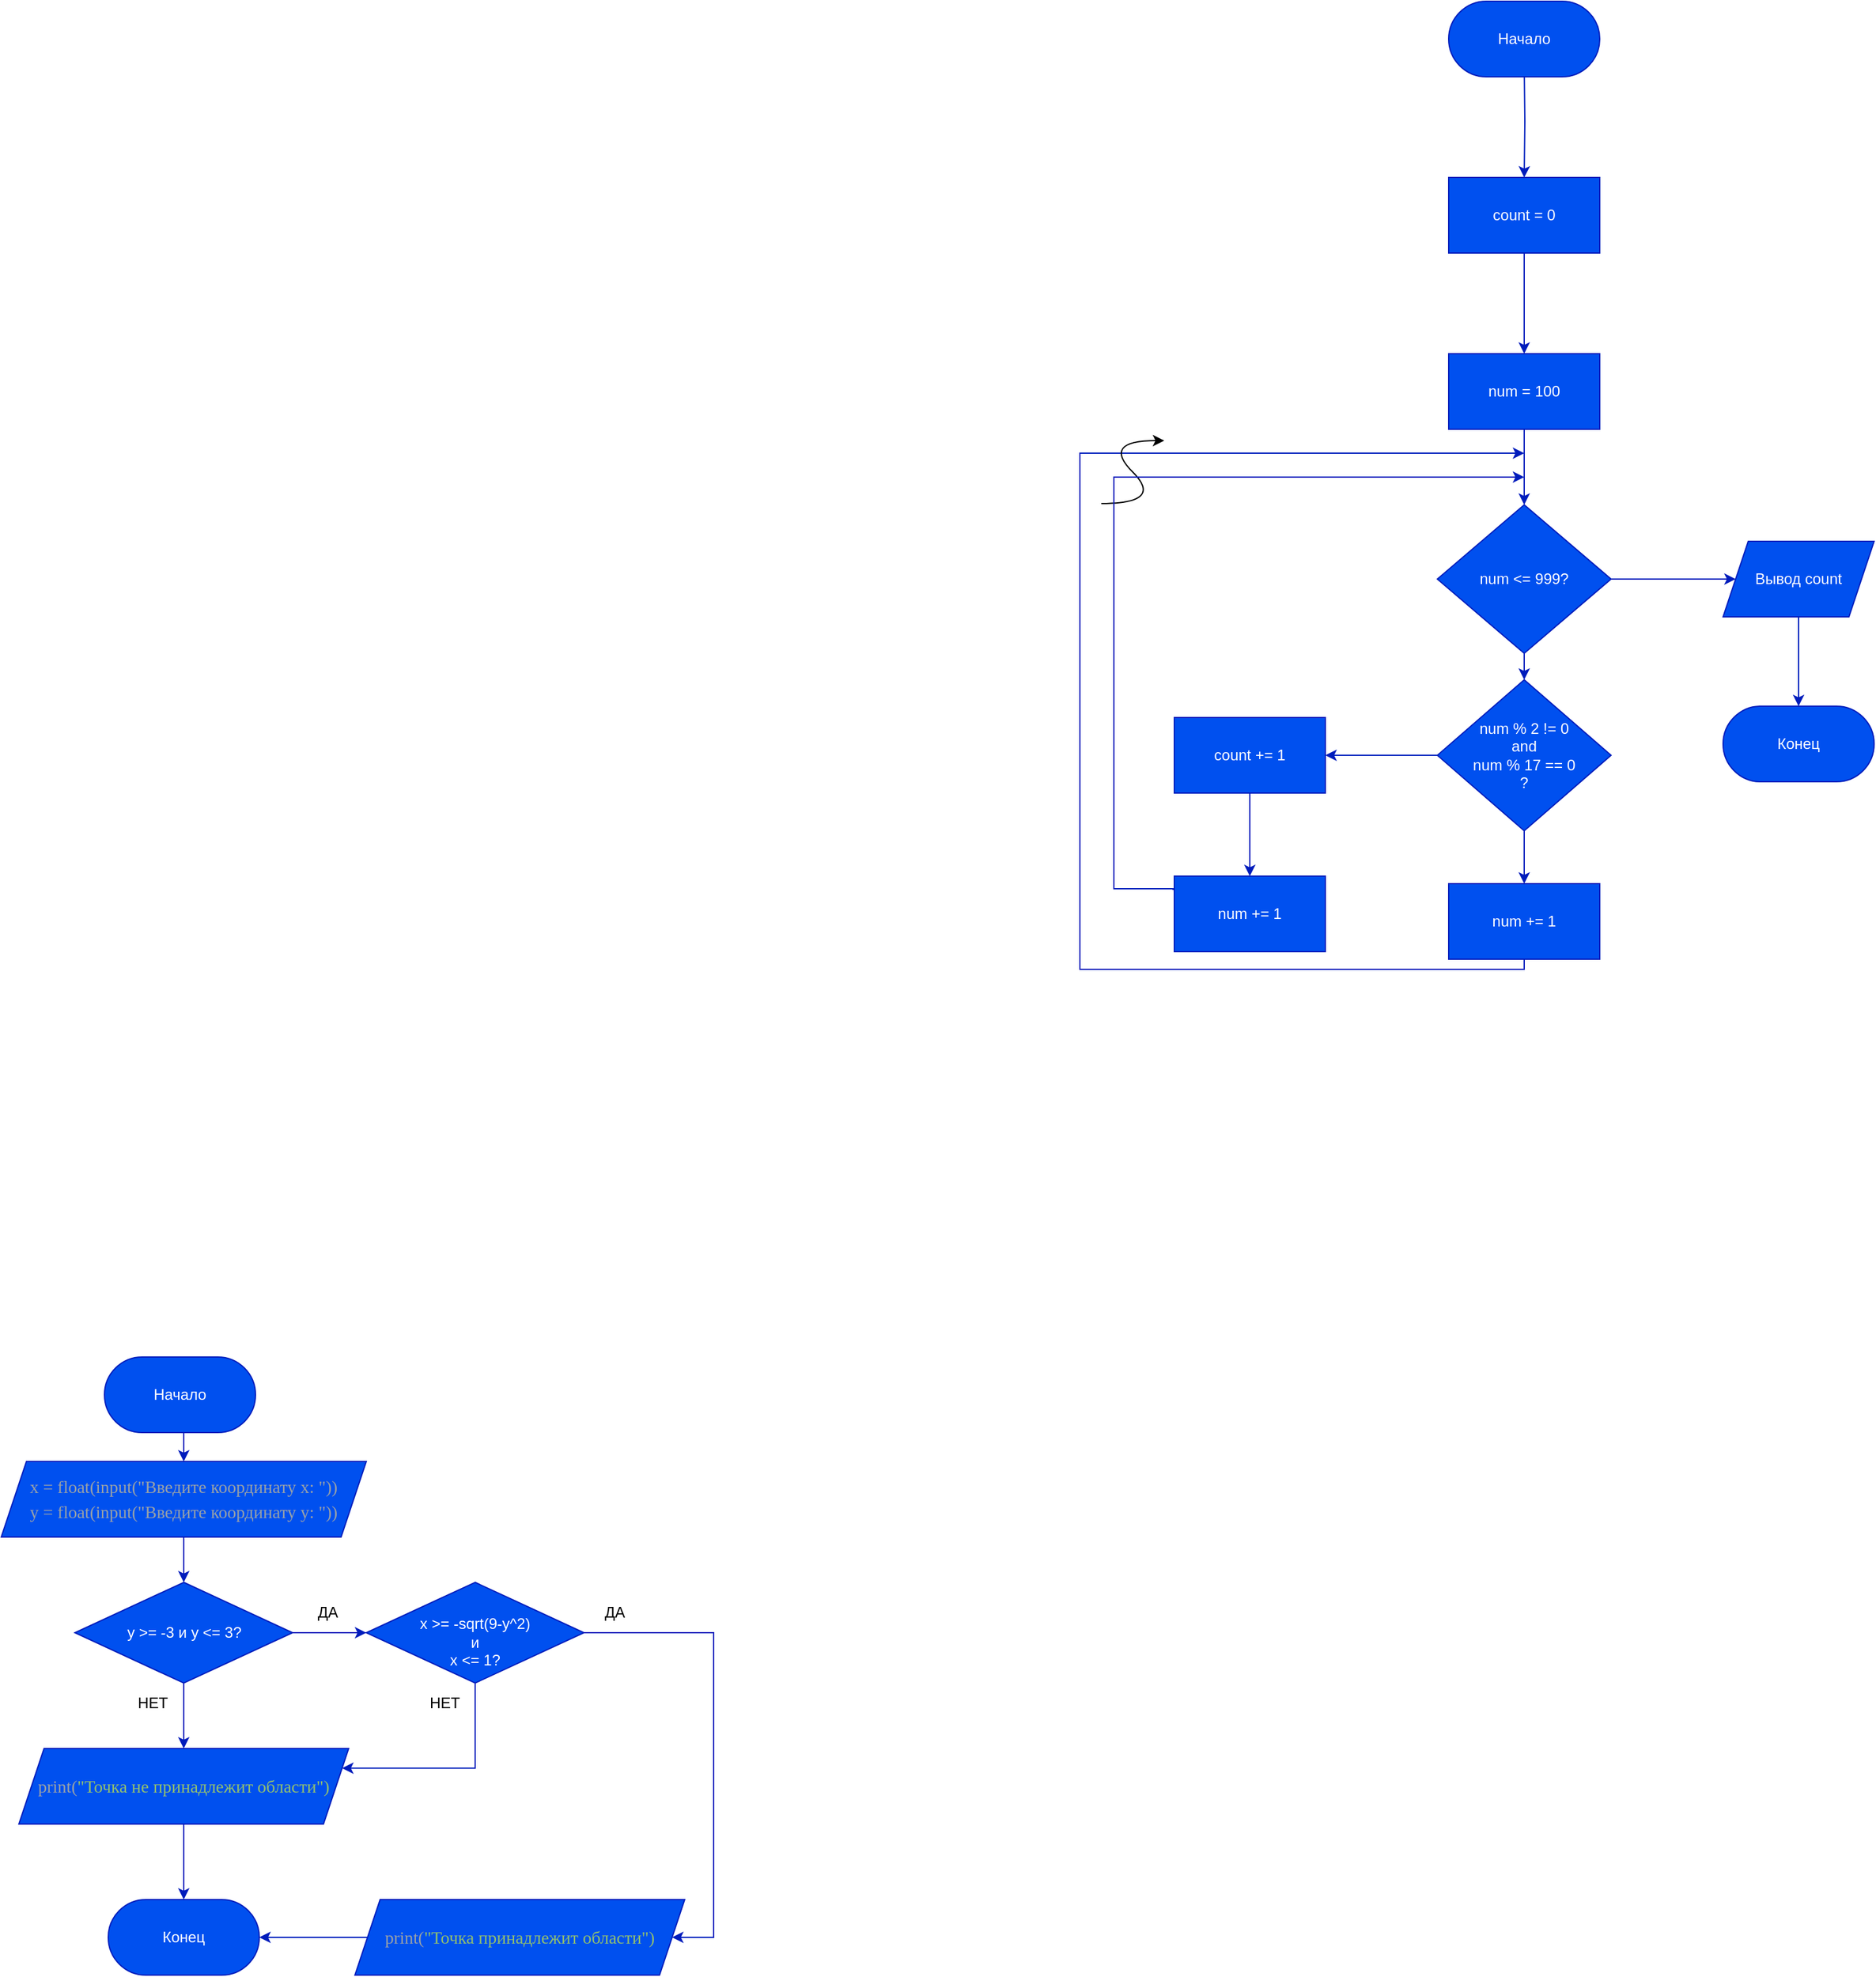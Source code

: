 <mxfile version="26.2.12">
  <diagram id="C5RBs43oDa-KdzZeNtuy" name="Page-1">
    <mxGraphModel dx="1190" dy="656" grid="0" gridSize="10" guides="1" tooltips="1" connect="1" arrows="1" fold="1" page="1" pageScale="1" pageWidth="827" pageHeight="1169" background="light-dark(#FFFFFF,#FFFFFF)" math="0" shadow="0">
      <root>
        <mxCell id="WIyWlLk6GJQsqaUBKTNV-0" />
        <mxCell id="WIyWlLk6GJQsqaUBKTNV-1" parent="WIyWlLk6GJQsqaUBKTNV-0" />
        <mxCell id="jimjA2uH7LkE7ERj5Uc3-36" value="" style="edgeStyle=orthogonalEdgeStyle;rounded=0;orthogonalLoop=1;jettySize=auto;html=1;fillColor=#0050ef;strokeColor=#001DBC;" parent="WIyWlLk6GJQsqaUBKTNV-1" target="jimjA2uH7LkE7ERj5Uc3-35" edge="1">
          <mxGeometry relative="1" as="geometry">
            <mxPoint x="1282" y="178" as="sourcePoint" />
          </mxGeometry>
        </mxCell>
        <mxCell id="jimjA2uH7LkE7ERj5Uc3-38" value="" style="edgeStyle=orthogonalEdgeStyle;rounded=0;orthogonalLoop=1;jettySize=auto;html=1;fillColor=#0050ef;strokeColor=#001DBC;" parent="WIyWlLk6GJQsqaUBKTNV-1" source="jimjA2uH7LkE7ERj5Uc3-35" target="jimjA2uH7LkE7ERj5Uc3-37" edge="1">
          <mxGeometry relative="1" as="geometry" />
        </mxCell>
        <mxCell id="jimjA2uH7LkE7ERj5Uc3-35" value="count = 0" style="whiteSpace=wrap;html=1;fillColor=#0050ef;strokeColor=#001DBC;fontColor=#ffffff;" parent="WIyWlLk6GJQsqaUBKTNV-1" vertex="1">
          <mxGeometry x="1222" y="268" width="120" height="60" as="geometry" />
        </mxCell>
        <mxCell id="jimjA2uH7LkE7ERj5Uc3-40" value="" style="edgeStyle=orthogonalEdgeStyle;rounded=0;orthogonalLoop=1;jettySize=auto;html=1;fillColor=#0050ef;strokeColor=#001DBC;" parent="WIyWlLk6GJQsqaUBKTNV-1" source="jimjA2uH7LkE7ERj5Uc3-37" target="jimjA2uH7LkE7ERj5Uc3-39" edge="1">
          <mxGeometry relative="1" as="geometry" />
        </mxCell>
        <mxCell id="jimjA2uH7LkE7ERj5Uc3-37" value="num = 100" style="whiteSpace=wrap;html=1;fillColor=#0050ef;strokeColor=#001DBC;fontColor=#ffffff;" parent="WIyWlLk6GJQsqaUBKTNV-1" vertex="1">
          <mxGeometry x="1222" y="408" width="120" height="60" as="geometry" />
        </mxCell>
        <mxCell id="jimjA2uH7LkE7ERj5Uc3-42" value="" style="edgeStyle=orthogonalEdgeStyle;rounded=0;orthogonalLoop=1;jettySize=auto;html=1;fillColor=#0050ef;strokeColor=#001DBC;" parent="WIyWlLk6GJQsqaUBKTNV-1" source="jimjA2uH7LkE7ERj5Uc3-39" target="jimjA2uH7LkE7ERj5Uc3-41" edge="1">
          <mxGeometry relative="1" as="geometry" />
        </mxCell>
        <mxCell id="jimjA2uH7LkE7ERj5Uc3-76" style="edgeStyle=orthogonalEdgeStyle;rounded=0;orthogonalLoop=1;jettySize=auto;html=1;exitX=0.5;exitY=1;exitDx=0;exitDy=0;entryX=0.5;entryY=0;entryDx=0;entryDy=0;fillColor=#0050ef;strokeColor=#001DBC;" parent="WIyWlLk6GJQsqaUBKTNV-1" source="jimjA2uH7LkE7ERj5Uc3-39" target="jimjA2uH7LkE7ERj5Uc3-47" edge="1">
          <mxGeometry relative="1" as="geometry" />
        </mxCell>
        <mxCell id="jimjA2uH7LkE7ERj5Uc3-39" value="num &amp;lt;= 999?" style="rhombus;whiteSpace=wrap;html=1;fillColor=#0050ef;strokeColor=#001DBC;fontColor=#ffffff;" parent="WIyWlLk6GJQsqaUBKTNV-1" vertex="1">
          <mxGeometry x="1213" y="528" width="138" height="118" as="geometry" />
        </mxCell>
        <mxCell id="jimjA2uH7LkE7ERj5Uc3-44" value="" style="edgeStyle=orthogonalEdgeStyle;rounded=0;orthogonalLoop=1;jettySize=auto;html=1;fillColor=#0050ef;strokeColor=#001DBC;" parent="WIyWlLk6GJQsqaUBKTNV-1" source="jimjA2uH7LkE7ERj5Uc3-41" target="jimjA2uH7LkE7ERj5Uc3-43" edge="1">
          <mxGeometry relative="1" as="geometry" />
        </mxCell>
        <mxCell id="jimjA2uH7LkE7ERj5Uc3-41" value="Вывод count" style="shape=parallelogram;perimeter=parallelogramPerimeter;whiteSpace=wrap;html=1;fixedSize=1;fillColor=#0050ef;strokeColor=#001DBC;fontColor=#ffffff;" parent="WIyWlLk6GJQsqaUBKTNV-1" vertex="1">
          <mxGeometry x="1440" y="557" width="120" height="60" as="geometry" />
        </mxCell>
        <mxCell id="jimjA2uH7LkE7ERj5Uc3-43" value="Конец" style="rounded=1;whiteSpace=wrap;html=1;fillColor=#0050ef;strokeColor=#001DBC;fontColor=#ffffff;arcSize=50;" parent="WIyWlLk6GJQsqaUBKTNV-1" vertex="1">
          <mxGeometry x="1440" y="688" width="120" height="60" as="geometry" />
        </mxCell>
        <mxCell id="jimjA2uH7LkE7ERj5Uc3-46" value="Начало" style="rounded=1;whiteSpace=wrap;html=1;fillColor=#0050ef;strokeColor=#001DBC;fontColor=#ffffff;arcSize=50;" parent="WIyWlLk6GJQsqaUBKTNV-1" vertex="1">
          <mxGeometry x="1222" y="128" width="120" height="60" as="geometry" />
        </mxCell>
        <mxCell id="jimjA2uH7LkE7ERj5Uc3-67" value="" style="edgeStyle=orthogonalEdgeStyle;rounded=0;orthogonalLoop=1;jettySize=auto;html=1;fillColor=#0050ef;strokeColor=#001DBC;" parent="WIyWlLk6GJQsqaUBKTNV-1" source="jimjA2uH7LkE7ERj5Uc3-47" target="jimjA2uH7LkE7ERj5Uc3-66" edge="1">
          <mxGeometry relative="1" as="geometry" />
        </mxCell>
        <mxCell id="jimjA2uH7LkE7ERj5Uc3-71" style="edgeStyle=orthogonalEdgeStyle;rounded=0;orthogonalLoop=1;jettySize=auto;html=1;exitX=0.5;exitY=1;exitDx=0;exitDy=0;entryX=0.5;entryY=0;entryDx=0;entryDy=0;fillColor=#0050ef;strokeColor=#001DBC;" parent="WIyWlLk6GJQsqaUBKTNV-1" source="jimjA2uH7LkE7ERj5Uc3-47" target="jimjA2uH7LkE7ERj5Uc3-51" edge="1">
          <mxGeometry relative="1" as="geometry" />
        </mxCell>
        <mxCell id="jimjA2uH7LkE7ERj5Uc3-47" value="&lt;div&gt;num % 2 != 0&lt;/div&gt;&lt;div&gt;and&lt;/div&gt;&lt;div&gt;num % 17 == 0&lt;/div&gt;?" style="rhombus;whiteSpace=wrap;html=1;fillColor=#0050ef;strokeColor=#001DBC;fontColor=#ffffff;" parent="WIyWlLk6GJQsqaUBKTNV-1" vertex="1">
          <mxGeometry x="1213" y="667" width="138" height="120" as="geometry" />
        </mxCell>
        <mxCell id="jimjA2uH7LkE7ERj5Uc3-56" style="edgeStyle=orthogonalEdgeStyle;rounded=0;orthogonalLoop=1;jettySize=auto;html=1;exitX=0.5;exitY=1;exitDx=0;exitDy=0;fillColor=#0050ef;strokeColor=#001DBC;" parent="WIyWlLk6GJQsqaUBKTNV-1" edge="1">
          <mxGeometry relative="1" as="geometry">
            <mxPoint x="1282" y="875" as="sourcePoint" />
            <mxPoint x="1282" y="487" as="targetPoint" />
            <Array as="points">
              <mxPoint x="1282" y="897" />
              <mxPoint x="929" y="897" />
              <mxPoint x="929" y="487" />
            </Array>
          </mxGeometry>
        </mxCell>
        <mxCell id="jimjA2uH7LkE7ERj5Uc3-51" value="num += 1" style="whiteSpace=wrap;html=1;fillColor=#0050ef;strokeColor=#001DBC;fontColor=#ffffff;" parent="WIyWlLk6GJQsqaUBKTNV-1" vertex="1">
          <mxGeometry x="1222" y="829" width="120" height="60" as="geometry" />
        </mxCell>
        <mxCell id="jimjA2uH7LkE7ERj5Uc3-53" value="" style="curved=1;endArrow=classic;html=1;rounded=0;" parent="WIyWlLk6GJQsqaUBKTNV-1" edge="1">
          <mxGeometry width="50" height="50" relative="1" as="geometry">
            <mxPoint x="946" y="527" as="sourcePoint" />
            <mxPoint x="996" y="477" as="targetPoint" />
            <Array as="points">
              <mxPoint x="996" y="527" />
              <mxPoint x="946" y="477" />
            </Array>
          </mxGeometry>
        </mxCell>
        <mxCell id="jimjA2uH7LkE7ERj5Uc3-63" value="ДА" style="text;html=1;align=center;verticalAlign=middle;resizable=0;points=[];autosize=1;fillColor=none;fontColor=#ffffff;strokeColor=none;" parent="WIyWlLk6GJQsqaUBKTNV-1" vertex="1">
          <mxGeometry x="1288" y="641" width="34" height="26" as="geometry" />
        </mxCell>
        <mxCell id="jimjA2uH7LkE7ERj5Uc3-65" value="НЕТ" style="text;html=1;align=center;verticalAlign=middle;resizable=0;points=[];autosize=1;fillColor=none;fontColor=#ffffff;strokeColor=none;" parent="WIyWlLk6GJQsqaUBKTNV-1" vertex="1">
          <mxGeometry x="1371" y="543" width="42" height="26" as="geometry" />
        </mxCell>
        <mxCell id="jimjA2uH7LkE7ERj5Uc3-69" value="" style="edgeStyle=orthogonalEdgeStyle;rounded=0;orthogonalLoop=1;jettySize=auto;html=1;fillColor=#0050ef;strokeColor=#001DBC;" parent="WIyWlLk6GJQsqaUBKTNV-1" source="jimjA2uH7LkE7ERj5Uc3-66" target="jimjA2uH7LkE7ERj5Uc3-68" edge="1">
          <mxGeometry relative="1" as="geometry" />
        </mxCell>
        <mxCell id="jimjA2uH7LkE7ERj5Uc3-66" value="count += 1" style="whiteSpace=wrap;html=1;fillColor=#0050ef;strokeColor=#001DBC;fontColor=#ffffff;" parent="WIyWlLk6GJQsqaUBKTNV-1" vertex="1">
          <mxGeometry x="1004" y="697" width="120" height="60" as="geometry" />
        </mxCell>
        <mxCell id="jimjA2uH7LkE7ERj5Uc3-70" style="edgeStyle=orthogonalEdgeStyle;rounded=0;orthogonalLoop=1;jettySize=auto;html=1;exitX=0;exitY=0.5;exitDx=0;exitDy=0;fillColor=#0050ef;strokeColor=#001DBC;" parent="WIyWlLk6GJQsqaUBKTNV-1" edge="1">
          <mxGeometry relative="1" as="geometry">
            <mxPoint x="1282" y="506" as="targetPoint" />
            <mxPoint x="1003" y="834" as="sourcePoint" />
            <Array as="points">
              <mxPoint x="956" y="833" />
              <mxPoint x="956" y="506" />
            </Array>
          </mxGeometry>
        </mxCell>
        <mxCell id="jimjA2uH7LkE7ERj5Uc3-68" value="num += 1" style="whiteSpace=wrap;html=1;fillColor=#0050ef;strokeColor=#001DBC;fontColor=#ffffff;" parent="WIyWlLk6GJQsqaUBKTNV-1" vertex="1">
          <mxGeometry x="1004" y="823" width="120" height="60" as="geometry" />
        </mxCell>
        <mxCell id="jimjA2uH7LkE7ERj5Uc3-72" value="ДА" style="text;html=1;align=center;verticalAlign=middle;resizable=0;points=[];autosize=1;fillColor=none;fontColor=#ffffff;strokeColor=none;" parent="WIyWlLk6GJQsqaUBKTNV-1" vertex="1">
          <mxGeometry x="1162" y="683" width="34" height="26" as="geometry" />
        </mxCell>
        <mxCell id="jimjA2uH7LkE7ERj5Uc3-73" value="НЕТ" style="text;html=1;align=center;verticalAlign=middle;resizable=0;points=[];autosize=1;fillColor=none;fontColor=#ffffff;strokeColor=none;" parent="WIyWlLk6GJQsqaUBKTNV-1" vertex="1">
          <mxGeometry x="1238" y="787" width="42" height="26" as="geometry" />
        </mxCell>
        <mxCell id="K0EPVdOmys_g_vX0xtfK-30" style="edgeStyle=orthogonalEdgeStyle;rounded=0;orthogonalLoop=1;jettySize=auto;html=1;exitX=0.5;exitY=1;exitDx=0;exitDy=0;entryX=0.5;entryY=0;entryDx=0;entryDy=0;fillColor=#0050ef;strokeColor=#001DBC;" parent="WIyWlLk6GJQsqaUBKTNV-1" source="K0EPVdOmys_g_vX0xtfK-12" target="K0EPVdOmys_g_vX0xtfK-29" edge="1">
          <mxGeometry relative="1" as="geometry" />
        </mxCell>
        <mxCell id="K0EPVdOmys_g_vX0xtfK-12" value="Начало" style="rounded=1;whiteSpace=wrap;html=1;fillColor=#0050ef;strokeColor=#001DBC;fontColor=#ffffff;arcSize=50;" parent="WIyWlLk6GJQsqaUBKTNV-1" vertex="1">
          <mxGeometry x="154" y="1205" width="120" height="60" as="geometry" />
        </mxCell>
        <mxCell id="K0EPVdOmys_g_vX0xtfK-32" value="" style="edgeStyle=orthogonalEdgeStyle;rounded=0;orthogonalLoop=1;jettySize=auto;html=1;fillColor=#0050ef;strokeColor=#001DBC;" parent="WIyWlLk6GJQsqaUBKTNV-1" source="K0EPVdOmys_g_vX0xtfK-29" target="K0EPVdOmys_g_vX0xtfK-31" edge="1">
          <mxGeometry relative="1" as="geometry" />
        </mxCell>
        <mxCell id="K0EPVdOmys_g_vX0xtfK-29" value="&lt;div style=&quot;color: rgb(151, 161, 168); font-family: &amp;quot;Fira Code&amp;quot;, Consolas, &amp;quot;Courier New&amp;quot;, monospace; font-weight: normal; font-size: 14px; line-height: 19px; white-space: pre;&quot;&gt;&lt;div&gt;&lt;font style=&quot;color: light-dark(rgb(151, 161, 168), rgb(0, 0, 0));&quot; face=&quot;Times New Roman&quot;&gt;x = float(input(&quot;Введите координату x: &quot;))&lt;/font&gt;&lt;/div&gt;&lt;/div&gt;&lt;div&gt;&lt;div style=&quot;color: rgb(151, 161, 168); font-family: &amp;quot;Fira Code&amp;quot;, Consolas, &amp;quot;Courier New&amp;quot;, monospace; font-weight: normal; font-size: 14px; line-height: 19px; white-space: pre;&quot;&gt;&lt;div&gt;&lt;font style=&quot;color: light-dark(rgb(151, 161, 168), rgb(0, 0, 0));&quot; face=&quot;Times New Roman&quot;&gt;y = float(input(&quot;Введите координату y: &quot;))&lt;/font&gt;&lt;/div&gt;&lt;/div&gt;&lt;/div&gt;" style="shape=parallelogram;perimeter=parallelogramPerimeter;whiteSpace=wrap;html=1;fixedSize=1;fillColor=#0050ef;fontColor=#ffffff;strokeColor=#001DBC;" parent="WIyWlLk6GJQsqaUBKTNV-1" vertex="1">
          <mxGeometry x="72" y="1288" width="290" height="60" as="geometry" />
        </mxCell>
        <mxCell id="K0EPVdOmys_g_vX0xtfK-34" value="" style="edgeStyle=orthogonalEdgeStyle;rounded=0;orthogonalLoop=1;jettySize=auto;html=1;fillColor=#0050ef;strokeColor=#001DBC;" parent="WIyWlLk6GJQsqaUBKTNV-1" source="K0EPVdOmys_g_vX0xtfK-31" target="K0EPVdOmys_g_vX0xtfK-33" edge="1">
          <mxGeometry relative="1" as="geometry" />
        </mxCell>
        <mxCell id="K0EPVdOmys_g_vX0xtfK-39" style="edgeStyle=orthogonalEdgeStyle;rounded=0;orthogonalLoop=1;jettySize=auto;html=1;fillColor=#0050ef;strokeColor=#001DBC;" parent="WIyWlLk6GJQsqaUBKTNV-1" source="K0EPVdOmys_g_vX0xtfK-31" target="K0EPVdOmys_g_vX0xtfK-37" edge="1">
          <mxGeometry relative="1" as="geometry" />
        </mxCell>
        <mxCell id="K0EPVdOmys_g_vX0xtfK-31" value="y &amp;gt;= -3 и y &amp;lt;= 3?" style="rhombus;whiteSpace=wrap;html=1;fillColor=#0050ef;strokeColor=#001DBC;fontColor=#ffffff;" parent="WIyWlLk6GJQsqaUBKTNV-1" vertex="1">
          <mxGeometry x="130.5" y="1384" width="173" height="80" as="geometry" />
        </mxCell>
        <mxCell id="K0EPVdOmys_g_vX0xtfK-36" value="" style="edgeStyle=orthogonalEdgeStyle;rounded=0;orthogonalLoop=1;jettySize=auto;html=1;fillColor=#0050ef;strokeColor=#001DBC;" parent="WIyWlLk6GJQsqaUBKTNV-1" source="K0EPVdOmys_g_vX0xtfK-33" target="K0EPVdOmys_g_vX0xtfK-35" edge="1">
          <mxGeometry relative="1" as="geometry" />
        </mxCell>
        <mxCell id="K0EPVdOmys_g_vX0xtfK-33" value="&lt;div style=&quot;color: rgb(151, 161, 168); font-family: &amp;quot;Fira Code&amp;quot;, Consolas, &amp;quot;Courier New&amp;quot;, monospace; font-weight: normal; font-size: 14px; line-height: 19px; white-space: pre;&quot;&gt;&lt;div&gt;&lt;font style=&quot;color: light-dark(rgb(151, 161, 168), rgb(0, 0, 0));&quot; face=&quot;Times New Roman&quot;&gt;print(&lt;/font&gt;&lt;font style=&quot;color: light-dark(rgb(144, 192, 112), rgb(0, 0, 0));&quot; face=&quot;Times New Roman&quot;&gt;&quot;Точка не принадлежит области&quot;)&lt;/font&gt;&lt;/div&gt;&lt;/div&gt;" style="shape=parallelogram;perimeter=parallelogramPerimeter;whiteSpace=wrap;html=1;fixedSize=1;fillColor=#0050ef;strokeColor=#001DBC;fontColor=#ffffff;" parent="WIyWlLk6GJQsqaUBKTNV-1" vertex="1">
          <mxGeometry x="86" y="1516" width="262" height="60" as="geometry" />
        </mxCell>
        <mxCell id="K0EPVdOmys_g_vX0xtfK-35" value="Конец" style="rounded=1;whiteSpace=wrap;html=1;fillColor=#0050ef;strokeColor=#001DBC;fontColor=#ffffff;arcSize=50;" parent="WIyWlLk6GJQsqaUBKTNV-1" vertex="1">
          <mxGeometry x="157" y="1636" width="120" height="60" as="geometry" />
        </mxCell>
        <mxCell id="K0EPVdOmys_g_vX0xtfK-40" style="edgeStyle=orthogonalEdgeStyle;rounded=0;orthogonalLoop=1;jettySize=auto;html=1;fillColor=#0050ef;strokeColor=#001DBC;entryX=1;entryY=0.5;entryDx=0;entryDy=0;" parent="WIyWlLk6GJQsqaUBKTNV-1" source="K0EPVdOmys_g_vX0xtfK-37" target="K0EPVdOmys_g_vX0xtfK-44" edge="1">
          <mxGeometry relative="1" as="geometry">
            <mxPoint x="590" y="1424" as="targetPoint" />
            <Array as="points">
              <mxPoint x="638" y="1424" />
              <mxPoint x="638" y="1666" />
            </Array>
          </mxGeometry>
        </mxCell>
        <mxCell id="K0EPVdOmys_g_vX0xtfK-41" style="edgeStyle=orthogonalEdgeStyle;rounded=0;orthogonalLoop=1;jettySize=auto;html=1;exitX=0.5;exitY=1;exitDx=0;exitDy=0;entryX=1;entryY=0.25;entryDx=0;entryDy=0;fillColor=#0050ef;strokeColor=#001DBC;" parent="WIyWlLk6GJQsqaUBKTNV-1" source="K0EPVdOmys_g_vX0xtfK-37" target="K0EPVdOmys_g_vX0xtfK-33" edge="1">
          <mxGeometry relative="1" as="geometry">
            <Array as="points">
              <mxPoint x="449" y="1532" />
            </Array>
          </mxGeometry>
        </mxCell>
        <mxCell id="K0EPVdOmys_g_vX0xtfK-37" value="&lt;div&gt;&lt;br&gt;&lt;/div&gt;&lt;div&gt;x &amp;gt;= -sqrt(9-y^2)&lt;/div&gt;и&lt;br&gt;x &amp;lt;= 1?" style="rhombus;whiteSpace=wrap;html=1;fillColor=#0050ef;strokeColor=#001DBC;fontColor=#ffffff;" parent="WIyWlLk6GJQsqaUBKTNV-1" vertex="1">
          <mxGeometry x="362" y="1384" width="173" height="80" as="geometry" />
        </mxCell>
        <mxCell id="K0EPVdOmys_g_vX0xtfK-47" style="edgeStyle=orthogonalEdgeStyle;rounded=0;orthogonalLoop=1;jettySize=auto;html=1;entryX=1;entryY=0.5;entryDx=0;entryDy=0;fillColor=#0050ef;strokeColor=#001DBC;" parent="WIyWlLk6GJQsqaUBKTNV-1" source="K0EPVdOmys_g_vX0xtfK-44" target="K0EPVdOmys_g_vX0xtfK-35" edge="1">
          <mxGeometry relative="1" as="geometry" />
        </mxCell>
        <mxCell id="K0EPVdOmys_g_vX0xtfK-44" value="&lt;div style=&quot;color: rgb(151, 161, 168); font-family: &amp;quot;Fira Code&amp;quot;, Consolas, &amp;quot;Courier New&amp;quot;, monospace; font-weight: normal; font-size: 14px; line-height: 19px; white-space: pre;&quot;&gt;&lt;div&gt;&lt;font style=&quot;color: light-dark(rgb(151, 161, 168), rgb(0, 0, 0));&quot; face=&quot;Times New Roman&quot;&gt;print(&lt;/font&gt;&lt;font style=&quot;color: light-dark(rgb(144, 192, 112), rgb(0, 0, 0));&quot; face=&quot;Times New Roman&quot;&gt;&quot;Точка принадлежит области&quot;)&lt;/font&gt;&lt;/div&gt;&lt;/div&gt;" style="shape=parallelogram;perimeter=parallelogramPerimeter;whiteSpace=wrap;html=1;fixedSize=1;fillColor=#0050ef;strokeColor=#001DBC;fontColor=#ffffff;" parent="WIyWlLk6GJQsqaUBKTNV-1" vertex="1">
          <mxGeometry x="353" y="1636" width="262" height="60" as="geometry" />
        </mxCell>
        <mxCell id="K0EPVdOmys_g_vX0xtfK-48" value="&lt;span style=&quot;color: light-dark(rgb(0, 0, 0), rgb(0, 0, 0));&quot;&gt;ДА&lt;/span&gt;" style="text;html=1;align=center;verticalAlign=middle;resizable=0;points=[];autosize=1;strokeColor=none;fillColor=none;" parent="WIyWlLk6GJQsqaUBKTNV-1" vertex="1">
          <mxGeometry x="313" y="1395" width="35" height="26" as="geometry" />
        </mxCell>
        <mxCell id="K0EPVdOmys_g_vX0xtfK-49" value="&lt;span style=&quot;color: light-dark(rgb(0, 0, 0), rgb(0, 0, 0));&quot;&gt;ДА&lt;/span&gt;" style="text;html=1;align=center;verticalAlign=middle;resizable=0;points=[];autosize=1;strokeColor=none;fillColor=none;" parent="WIyWlLk6GJQsqaUBKTNV-1" vertex="1">
          <mxGeometry x="541" y="1395" width="35" height="26" as="geometry" />
        </mxCell>
        <mxCell id="K0EPVdOmys_g_vX0xtfK-51" value="&lt;span style=&quot;color: light-dark(rgb(0, 0, 0), rgb(0, 0, 0));&quot;&gt;НЕТ&lt;/span&gt;" style="text;html=1;align=center;verticalAlign=middle;resizable=0;points=[];autosize=1;strokeColor=none;fillColor=none;" parent="WIyWlLk6GJQsqaUBKTNV-1" vertex="1">
          <mxGeometry x="171" y="1467" width="41" height="26" as="geometry" />
        </mxCell>
        <mxCell id="K0EPVdOmys_g_vX0xtfK-53" value="&lt;span style=&quot;color: light-dark(rgb(0, 0, 0), rgb(0, 0, 0));&quot;&gt;НЕТ&lt;/span&gt;" style="text;html=1;align=center;verticalAlign=middle;resizable=0;points=[];autosize=1;strokeColor=none;fillColor=none;" parent="WIyWlLk6GJQsqaUBKTNV-1" vertex="1">
          <mxGeometry x="403" y="1467" width="41" height="26" as="geometry" />
        </mxCell>
      </root>
    </mxGraphModel>
  </diagram>
</mxfile>
